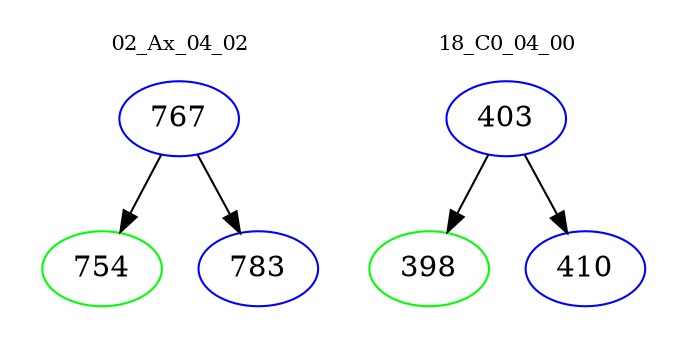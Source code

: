 digraph{
subgraph cluster_0 {
color = white
label = "02_Ax_04_02";
fontsize=10;
T0_767 [label="767", color="blue"]
T0_767 -> T0_754 [color="black"]
T0_754 [label="754", color="green"]
T0_767 -> T0_783 [color="black"]
T0_783 [label="783", color="blue"]
}
subgraph cluster_1 {
color = white
label = "18_C0_04_00";
fontsize=10;
T1_403 [label="403", color="blue"]
T1_403 -> T1_398 [color="black"]
T1_398 [label="398", color="green"]
T1_403 -> T1_410 [color="black"]
T1_410 [label="410", color="blue"]
}
}
